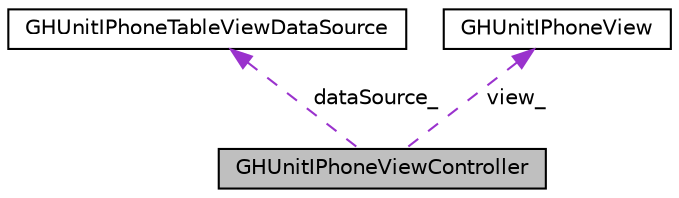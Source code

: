 digraph G
{
  edge [fontname="Helvetica",fontsize="10",labelfontname="Helvetica",labelfontsize="10"];
  node [fontname="Helvetica",fontsize="10",shape=record];
  Node1 [label="GHUnitIPhoneViewController",height=0.2,width=0.4,color="black", fillcolor="grey75", style="filled" fontcolor="black"];
  Node2 -> Node1 [dir="back",color="darkorchid3",fontsize="10",style="dashed",label=" dataSource_" ,fontname="Helvetica"];
  Node2 [label="GHUnitIPhoneTableViewDataSource",height=0.2,width=0.4,color="black", fillcolor="white", style="filled",URL="$interface_g_h_unit_i_phone_table_view_data_source.html"];
  Node3 -> Node1 [dir="back",color="darkorchid3",fontsize="10",style="dashed",label=" view_" ,fontname="Helvetica"];
  Node3 [label="GHUnitIPhoneView",height=0.2,width=0.4,color="black", fillcolor="white", style="filled",URL="$interface_g_h_unit_i_phone_view.html"];
}
